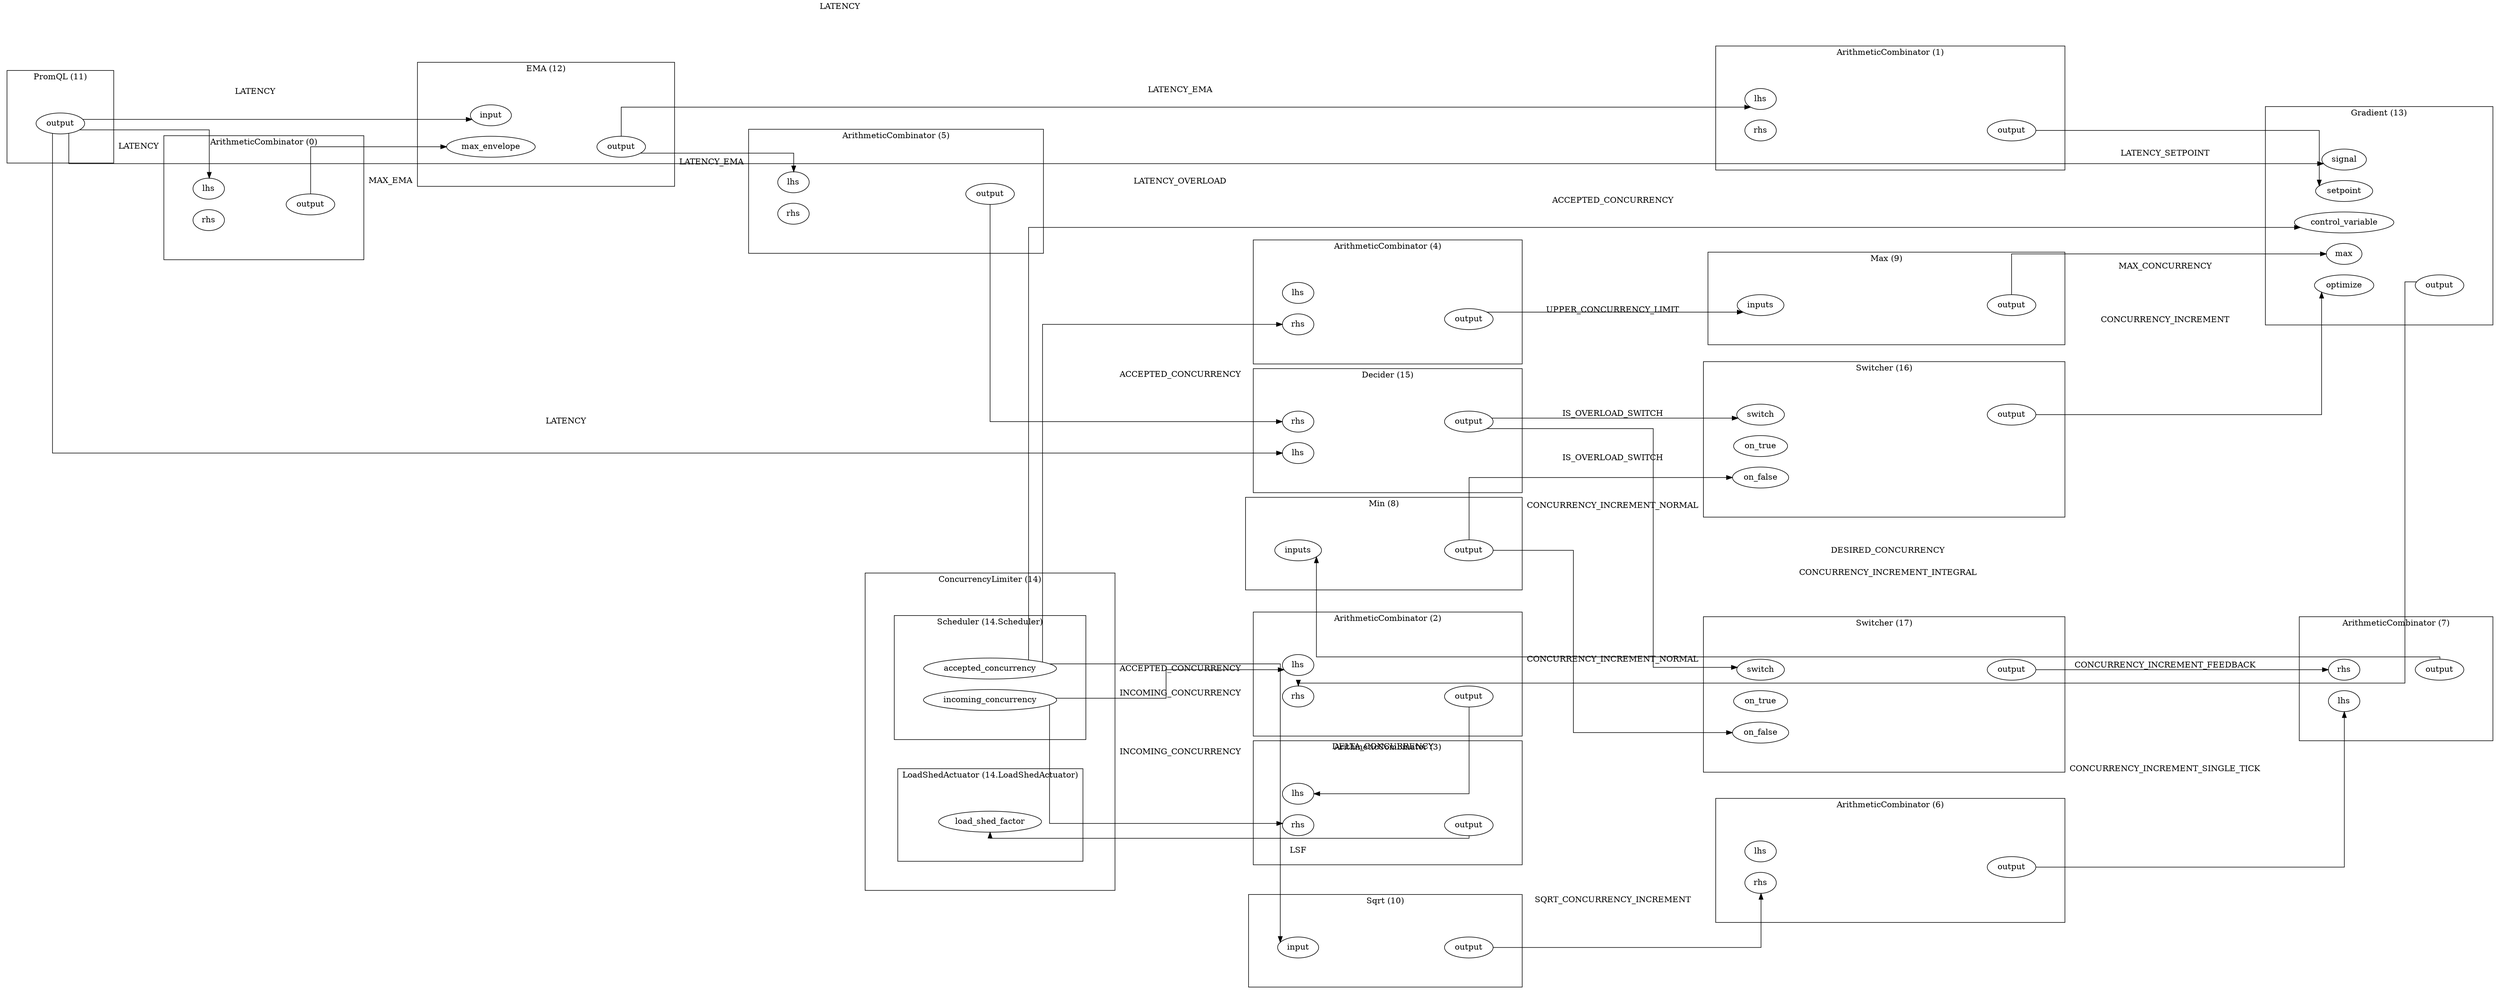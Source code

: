 digraph  {
	subgraph cluster_s1 {
		label="ArithmeticCombinator (0)";margin="50.0";
		n2[label="lhs"];
		n4[label="output"];
		n3[label="rhs"];
		n3->n4[style="invis"];
		{rank=same; n4;};
		{rank=same; n2;n3;};
		
	}
	subgraph cluster_s5 {
		label="ArithmeticCombinator (1)";margin="50.0";
		n6[label="lhs"];
		n8[label="output"];
		n7[label="rhs"];
		n7->n8[style="invis"];
		{rank=same; n6;n7;};
		{rank=same; n8;};
		
	}
	subgraph cluster_s9 {
		label="ArithmeticCombinator (2)";margin="50.0";
		n10[label="lhs"];
		n12[label="output"];
		n11[label="rhs"];
		n11->n12[style="invis"];
		{rank=same; n12;};
		{rank=same; n10;n11;};
		
	}
	subgraph cluster_s13 {
		label="ArithmeticCombinator (3)";margin="50.0";
		n14[label="lhs"];
		n16[label="output"];
		n15[label="rhs"];
		n15->n16[style="invis"];
		{rank=same; n14;n15;};
		{rank=same; n16;};
		
	}
	subgraph cluster_s17 {
		label="ArithmeticCombinator (4)";margin="50.0";
		n18[label="lhs"];
		n20[label="output"];
		n19[label="rhs"];
		n19->n20[style="invis"];
		{rank=same; n18;n19;};
		{rank=same; n20;};
		
	}
	subgraph cluster_s21 {
		label="ArithmeticCombinator (5)";margin="50.0";
		n22[label="lhs"];
		n24[label="output"];
		n23[label="rhs"];
		n23->n24[style="invis"];
		{rank=same; n22;n23;};
		{rank=same; n24;};
		
	}
	subgraph cluster_s25 {
		label="ArithmeticCombinator (6)";margin="50.0";
		n26[label="lhs"];
		n28[label="output"];
		n27[label="rhs"];
		n27->n28[style="invis"];
		{rank=same; n26;n27;};
		{rank=same; n28;};
		
	}
	subgraph cluster_s29 {
		label="ArithmeticCombinator (7)";margin="50.0";
		n30[label="lhs"];
		n32[label="output"];
		n31[label="rhs"];
		n31->n32[style="invis"];
		{rank=same; n30;n31;};
		{rank=same; n32;};
		
	}
	subgraph cluster_s55 {
		subgraph cluster_s59 {
			label="LoadShedActuator (14.LoadShedActuator)";margin="50.0";
			n60[label="load_shed_factor"];
			{rank=same; n60;};
			
		}
		subgraph cluster_s56 {
			label="Scheduler (14.Scheduler)";margin="50.0";
			n57[label="accepted_concurrency"];
			n58[label="incoming_concurrency"];
			{rank=same; n57;n58;};
			
		}
		label="ConcurrencyLimiter (14)";margin="50.0";
		
	}
	subgraph cluster_s61 {
		label="Decider (15)";margin="50.0";
		n62[label="lhs"];
		n64[label="output"];
		n63[label="rhs"];
		n63->n64[style="invis"];
		{rank=same; n62;n63;};
		{rank=same; n64;};
		
	}
	subgraph cluster_s44 {
		label="EMA (12)";margin="50.0";
		n45[label="input"];
		n46[label="max_envelope"];
		n47[label="output"];
		n46->n47[style="invis"];
		{rank=same; n47;};
		{rank=same; n45;n46;};
		
	}
	subgraph cluster_s48 {
		label="Gradient (13)";margin="50.0";
		n50[label="control_variable"];
		n49[label="max"];
		n53[label="optimize"];
		n54[label="output"];
		n52[label="setpoint"];
		n51[label="signal"];
		n53->n54[style="invis"];
		{rank=same; n49;n50;n51;n52;n53;};
		{rank=same; n54;};
		
	}
	subgraph cluster_s36 {
		label="Max (9)";margin="50.0";
		n37[label="inputs"];
		n38[label="output"];
		n37->n38[style="invis"];
		{rank=same; n37;};
		{rank=same; n38;};
		
	}
	subgraph cluster_s33 {
		label="Min (8)";margin="50.0";
		n34[label="inputs"];
		n35[label="output"];
		n34->n35[style="invis"];
		{rank=same; n34;};
		{rank=same; n35;};
		
	}
	subgraph cluster_s42 {
		label="PromQL (11)";margin="50.0";
		n43[label="output"];
		{rank=same; n43;};
		
	}
	subgraph cluster_s39 {
		label="Sqrt (10)";margin="50.0";
		n40[label="input"];
		n41[label="output"];
		n40->n41[style="invis"];
		{rank=same; n40;};
		{rank=same; n41;};
		
	}
	subgraph cluster_s65 {
		label="Switcher (16)";margin="50.0";
		n67[label="on_false"];
		n66[label="on_true"];
		n69[label="output"];
		n68[label="switch"];
		n68->n69[style="invis"];
		{rank=same; n66;n67;n68;};
		{rank=same; n69;};
		
	}
	subgraph cluster_s70 {
		label="Switcher (17)";margin="50.0";
		n72[label="on_false"];
		n71[label="on_true"];
		n74[label="output"];
		n73[label="switch"];
		n73->n74[style="invis"];
		{rank=same; n74;};
		{rank=same; n71;n72;n73;};
		
	}
	rankdir="LR";splines="ortho";
	n57->n19[label="ACCEPTED_CONCURRENCY"];
	n57->n40[label="ACCEPTED_CONCURRENCY"];
	n57->n50[label="ACCEPTED_CONCURRENCY"];
	n58->n10[label="INCOMING_CONCURRENCY"];
	n58->n15[label="INCOMING_CONCURRENCY"];
	n12->n14[label="DELTA_CONCURRENCY"];
	n16->n60[label="LSF"];
	n20->n37[label="UPPER_CONCURRENCY_LIMIT"];
	n41->n27[label="SQRT_CONCURRENCY_INCREMENT"];
	n64->n68[label="IS_OVERLOAD_SWITCH"];
	n64->n73[label="IS_OVERLOAD_SWITCH"];
	n74->n31[label="CONCURRENCY_INCREMENT_FEEDBACK"];
	n24->n63[label="LATENCY_OVERLOAD"];
	n43->n2[label="LATENCY"];
	n43->n45[label="LATENCY"];
	n43->n51[label="LATENCY"];
	n43->n62[label="LATENCY"];
	n54->n11[label="DESIRED_CONCURRENCY"];
	n4->n46[label="MAX_EMA"];
	n8->n52[label="LATENCY_SETPOINT"];
	n28->n30[label="CONCURRENCY_INCREMENT_SINGLE_TICK"];
	n32->n34[label="CONCURRENCY_INCREMENT_INTEGRAL"];
	n47->n6[label="LATENCY_EMA"];
	n47->n22[label="LATENCY_EMA"];
	n69->n53[label="CONCURRENCY_INCREMENT"];
	n35->n67[label="CONCURRENCY_INCREMENT_NORMAL"];
	n35->n72[label="CONCURRENCY_INCREMENT_NORMAL"];
	n38->n49[label="MAX_CONCURRENCY"];
	
}
